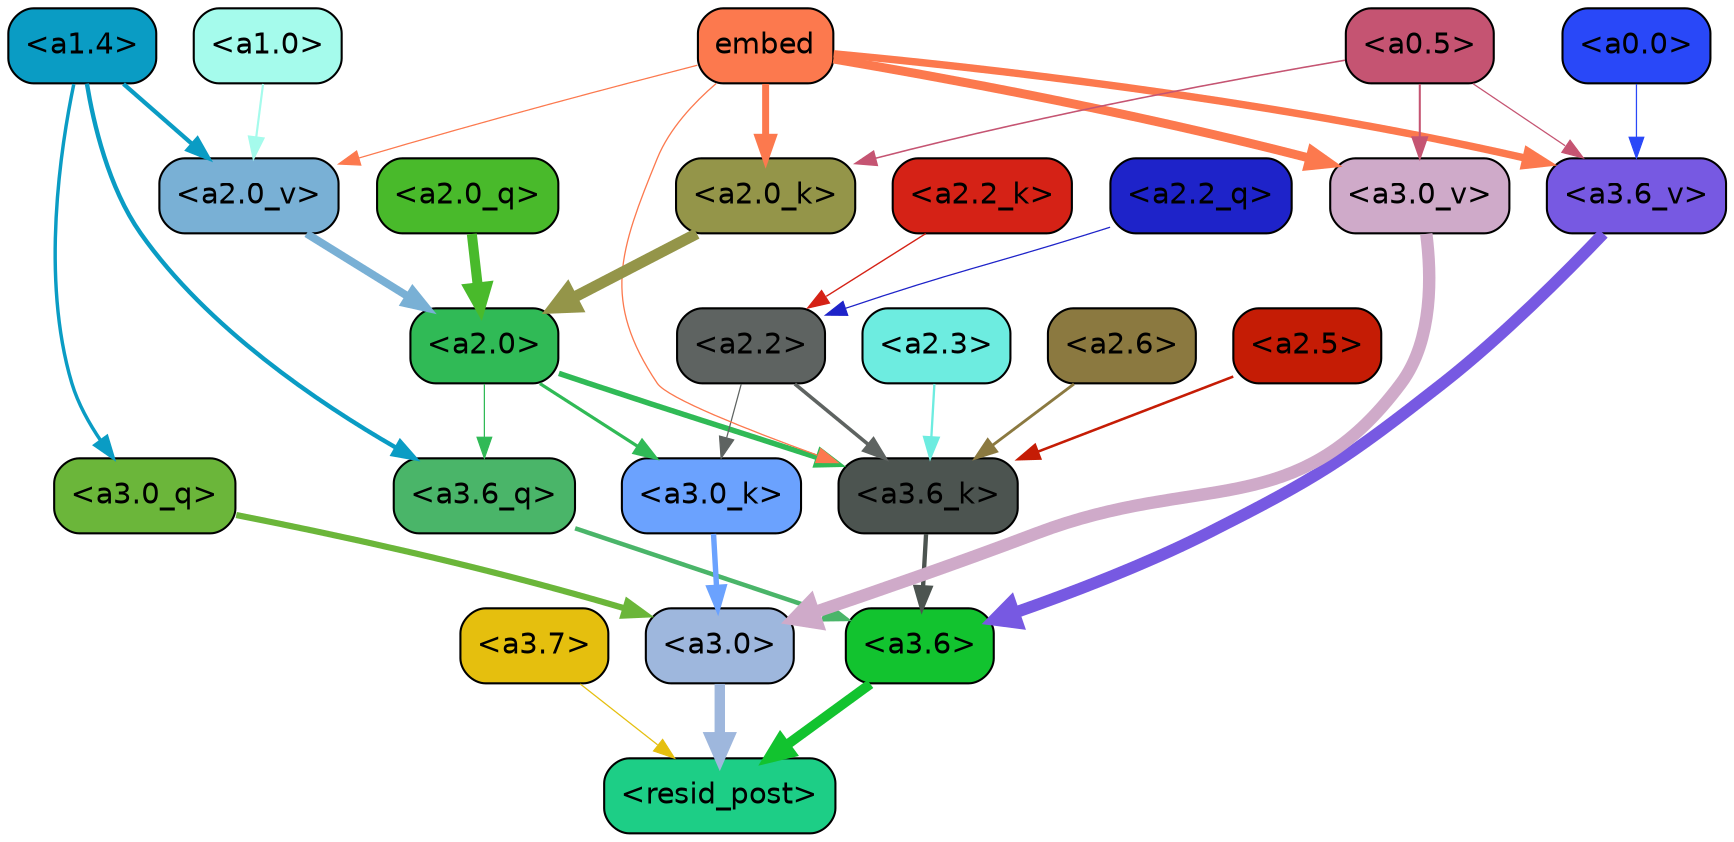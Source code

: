 strict digraph "" {
	graph [bgcolor=transparent,
		layout=dot,
		overlap=false,
		splines=true
	];
	"<a3.7>"	[color=black,
		fillcolor="#e5bf0e",
		fontname=Helvetica,
		shape=box,
		style="filled, rounded"];
	"<resid_post>"	[color=black,
		fillcolor="#1dce86",
		fontname=Helvetica,
		shape=box,
		style="filled, rounded"];
	"<a3.7>" -> "<resid_post>"	[color="#e5bf0e",
		penwidth=0.6];
	"<a3.6>"	[color=black,
		fillcolor="#12c32f",
		fontname=Helvetica,
		shape=box,
		style="filled, rounded"];
	"<a3.6>" -> "<resid_post>"	[color="#12c32f",
		penwidth=4.748674273490906];
	"<a3.0>"	[color=black,
		fillcolor="#9eb7dd",
		fontname=Helvetica,
		shape=box,
		style="filled, rounded"];
	"<a3.0>" -> "<resid_post>"	[color="#9eb7dd",
		penwidth=5.004031300544739];
	"<a3.6_q>"	[color=black,
		fillcolor="#4ab569",
		fontname=Helvetica,
		shape=box,
		style="filled, rounded"];
	"<a3.6_q>" -> "<a3.6>"	[color="#4ab569",
		penwidth=2.1656854450702667];
	"<a3.0_q>"	[color=black,
		fillcolor="#6bb63a",
		fontname=Helvetica,
		shape=box,
		style="filled, rounded"];
	"<a3.0_q>" -> "<a3.0>"	[color="#6bb63a",
		penwidth=2.95696559548378];
	"<a3.6_k>"	[color=black,
		fillcolor="#4c5450",
		fontname=Helvetica,
		shape=box,
		style="filled, rounded"];
	"<a3.6_k>" -> "<a3.6>"	[color="#4c5450",
		penwidth=2.086437076330185];
	"<a3.0_k>"	[color=black,
		fillcolor="#6ba2fe",
		fontname=Helvetica,
		shape=box,
		style="filled, rounded"];
	"<a3.0_k>" -> "<a3.0>"	[color="#6ba2fe",
		penwidth=2.5988530814647675];
	"<a3.6_v>"	[color=black,
		fillcolor="#7759e2",
		fontname=Helvetica,
		shape=box,
		style="filled, rounded"];
	"<a3.6_v>" -> "<a3.6>"	[color="#7759e2",
		penwidth=5.669987380504608];
	"<a3.0_v>"	[color=black,
		fillcolor="#cfaac9",
		fontname=Helvetica,
		shape=box,
		style="filled, rounded"];
	"<a3.0_v>" -> "<a3.0>"	[color="#cfaac9",
		penwidth=5.9515902400016785];
	"<a2.0>"	[color=black,
		fillcolor="#30ba56",
		fontname=Helvetica,
		shape=box,
		style="filled, rounded"];
	"<a2.0>" -> "<a3.6_q>"	[color="#30ba56",
		penwidth=0.6];
	"<a2.0>" -> "<a3.6_k>"	[color="#30ba56",
		penwidth=2.6423546075820923];
	"<a2.0>" -> "<a3.0_k>"	[color="#30ba56",
		penwidth=1.5482127666473389];
	"<a1.4>"	[color=black,
		fillcolor="#0a9cc4",
		fontname=Helvetica,
		shape=box,
		style="filled, rounded"];
	"<a1.4>" -> "<a3.6_q>"	[color="#0a9cc4",
		penwidth=2.1035547256469727];
	"<a1.4>" -> "<a3.0_q>"	[color="#0a9cc4",
		penwidth=1.6541699171066284];
	"<a2.0_v>"	[color=black,
		fillcolor="#79b0d5",
		fontname=Helvetica,
		shape=box,
		style="filled, rounded"];
	"<a1.4>" -> "<a2.0_v>"	[color="#0a9cc4",
		penwidth=2.048949420452118];
	"<a2.6>"	[color=black,
		fillcolor="#8b7940",
		fontname=Helvetica,
		shape=box,
		style="filled, rounded"];
	"<a2.6>" -> "<a3.6_k>"	[color="#8b7940",
		penwidth=1.3718644380569458];
	"<a2.5>"	[color=black,
		fillcolor="#c51c05",
		fontname=Helvetica,
		shape=box,
		style="filled, rounded"];
	"<a2.5>" -> "<a3.6_k>"	[color="#c51c05",
		penwidth=1.231603980064392];
	"<a2.3>"	[color=black,
		fillcolor="#6dece0",
		fontname=Helvetica,
		shape=box,
		style="filled, rounded"];
	"<a2.3>" -> "<a3.6_k>"	[color="#6dece0",
		penwidth=1.1117559671401978];
	"<a2.2>"	[color=black,
		fillcolor="#5e6361",
		fontname=Helvetica,
		shape=box,
		style="filled, rounded"];
	"<a2.2>" -> "<a3.6_k>"	[color="#5e6361",
		penwidth=1.7315057516098022];
	"<a2.2>" -> "<a3.0_k>"	[color="#5e6361",
		penwidth=0.6];
	embed	[color=black,
		fillcolor="#fc794e",
		fontname=Helvetica,
		shape=box,
		style="filled, rounded"];
	embed -> "<a3.6_k>"	[color="#fc794e",
		penwidth=0.6229734420776367];
	embed -> "<a3.6_v>"	[color="#fc794e",
		penwidth=3.56406831741333];
	embed -> "<a3.0_v>"	[color="#fc794e",
		penwidth=4.293717980384827];
	"<a2.0_k>"	[color=black,
		fillcolor="#949549",
		fontname=Helvetica,
		shape=box,
		style="filled, rounded"];
	embed -> "<a2.0_k>"	[color="#fc794e",
		penwidth=3.348647713661194];
	embed -> "<a2.0_v>"	[color="#fc794e",
		penwidth=0.6];
	"<a0.5>"	[color=black,
		fillcolor="#c55472",
		fontname=Helvetica,
		shape=box,
		style="filled, rounded"];
	"<a0.5>" -> "<a3.6_v>"	[color="#c55472",
		penwidth=0.6];
	"<a0.5>" -> "<a3.0_v>"	[color="#c55472",
		penwidth=0.9916514158248901];
	"<a0.5>" -> "<a2.0_k>"	[color="#c55472",
		penwidth=0.7479127645492554];
	"<a0.0>"	[color=black,
		fillcolor="#2948f8",
		fontname=Helvetica,
		shape=box,
		style="filled, rounded"];
	"<a0.0>" -> "<a3.6_v>"	[color="#2948f8",
		penwidth=0.6];
	"<a2.2_q>"	[color=black,
		fillcolor="#1e23c9",
		fontname=Helvetica,
		shape=box,
		style="filled, rounded"];
	"<a2.2_q>" -> "<a2.2>"	[color="#1e23c9",
		penwidth=0.6068362593650818];
	"<a2.0_q>"	[color=black,
		fillcolor="#49ba2b",
		fontname=Helvetica,
		shape=box,
		style="filled, rounded"];
	"<a2.0_q>" -> "<a2.0>"	[color="#49ba2b",
		penwidth=4.801594913005829];
	"<a2.2_k>"	[color=black,
		fillcolor="#d52216",
		fontname=Helvetica,
		shape=box,
		style="filled, rounded"];
	"<a2.2_k>" -> "<a2.2>"	[color="#d52216",
		penwidth=0.6648573875427246];
	"<a2.0_k>" -> "<a2.0>"	[color="#949549",
		penwidth=5.364346981048584];
	"<a2.0_v>" -> "<a2.0>"	[color="#79b0d5",
		penwidth=3.76983106136322];
	"<a1.0>"	[color=black,
		fillcolor="#a5fbec",
		fontname=Helvetica,
		shape=box,
		style="filled, rounded"];
	"<a1.0>" -> "<a2.0_v>"	[color="#a5fbec",
		penwidth=1.0333166718482971];
}
